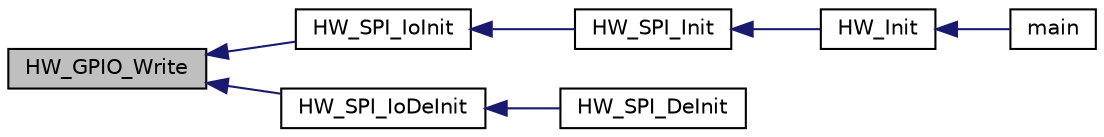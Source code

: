digraph "HW_GPIO_Write"
{
  edge [fontname="Helvetica",fontsize="10",labelfontname="Helvetica",labelfontsize="10"];
  node [fontname="Helvetica",fontsize="10",shape=record];
  rankdir="LR";
  Node24 [label="HW_GPIO_Write",height=0.2,width=0.4,color="black", fillcolor="grey75", style="filled", fontcolor="black"];
  Node24 -> Node25 [dir="back",color="midnightblue",fontsize="10",style="solid",fontname="Helvetica"];
  Node25 [label="HW_SPI_IoInit",height=0.2,width=0.4,color="black", fillcolor="white", style="filled",URL="$hw__spi_8c.html#ad538b8fe3714659c9700f12b7e1bd486",tooltip="Initializes the SPI IOs "];
  Node25 -> Node26 [dir="back",color="midnightblue",fontsize="10",style="solid",fontname="Helvetica"];
  Node26 [label="HW_SPI_Init",height=0.2,width=0.4,color="black", fillcolor="white", style="filled",URL="$hw__spi_8c.html#a3a11e3e6514321f6bf576e3069331ddd",tooltip="Initializes the SPI object and MCU peripheral "];
  Node26 -> Node27 [dir="back",color="midnightblue",fontsize="10",style="solid",fontname="Helvetica"];
  Node27 [label="HW_Init",height=0.2,width=0.4,color="black", fillcolor="white", style="filled",URL="$hw_8c.html#a40660973b9d57d78bc7e6e56a7a1bf42",tooltip="This function initializes the hardware "];
  Node27 -> Node28 [dir="back",color="midnightblue",fontsize="10",style="solid",fontname="Helvetica"];
  Node28 [label="main",height=0.2,width=0.4,color="black", fillcolor="white", style="filled",URL="$main_8c.html#a840291bc02cba5474a4cb46a9b9566fe",tooltip="Main program "];
  Node24 -> Node29 [dir="back",color="midnightblue",fontsize="10",style="solid",fontname="Helvetica"];
  Node29 [label="HW_SPI_IoDeInit",height=0.2,width=0.4,color="black", fillcolor="white", style="filled",URL="$hw__spi_8c.html#af4375378a2dc9b3183d1b5e79adc000d",tooltip="De-initializes the SPI IOs "];
  Node29 -> Node30 [dir="back",color="midnightblue",fontsize="10",style="solid",fontname="Helvetica"];
  Node30 [label="HW_SPI_DeInit",height=0.2,width=0.4,color="black", fillcolor="white", style="filled",URL="$hw__spi_8c.html#aac8372814475e25698476e38cf0b4720",tooltip="De-initializes the SPI object and MCU peripheral "];
}
